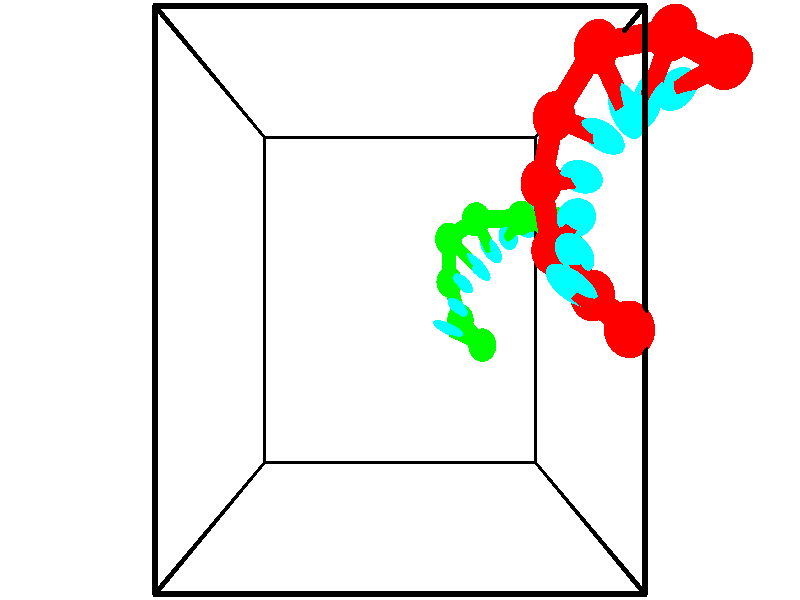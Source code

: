 // switches for output
#declare DRAW_BASES = 1; // possible values are 0, 1; only relevant for DNA ribbons
#declare DRAW_BASES_TYPE = 3; // possible values are 1, 2, 3; only relevant for DNA ribbons
#declare DRAW_FOG = 0; // set to 1 to enable fog

#include "colors.inc"

#include "transforms.inc"
background { rgb <1, 1, 1>}

#default {
   normal{
       ripples 0.25
       frequency 0.20
       turbulence 0.2
       lambda 5
   }
	finish {
		phong 0.1
		phong_size 40.
	}
}

// original window dimensions: 1024x640


// camera settings

camera {
	sky <-0, 1, 0>
	up <-0, 1, 0>
	right 1.6 * <1, 0, 0>
	location <2.5, 2.5, 11.1562>
	look_at <2.5, 2.5, 2.5>
	direction <0, 0, -8.6562>
	angle 67.0682
}


# declare cpy_camera_pos = <2.5, 2.5, 11.1562>;
# if (DRAW_FOG = 1)
fog {
	fog_type 2
	up vnormalize(cpy_camera_pos)
	color rgbt<1,1,1,0.3>
	distance 1e-5
	fog_alt 3e-3
	fog_offset 4
}
# end


// LIGHTS

# declare lum = 6;
global_settings {
	ambient_light rgb lum * <0.05, 0.05, 0.05>
	max_trace_level 15
}# declare cpy_direct_light_amount = 0.25;
light_source
{	1000 * <-1, -1, 1>,
	rgb lum * cpy_direct_light_amount
	parallel
}

light_source
{	1000 * <1, 1, -1>,
	rgb lum * cpy_direct_light_amount
	parallel
}

// strand 0

// nucleotide -1

// particle -1
sphere {
	<6.141593, 4.707911, 4.436167> 0.250000
	pigment { color rgbt <1,0,0,0> }
	no_shadow
}
cylinder {
	<5.982540, 4.668869, 4.071232>,  <5.887108, 4.645443, 3.852271>, 0.100000
	pigment { color rgbt <1,0,0,0> }
	no_shadow
}
cylinder {
	<5.982540, 4.668869, 4.071232>,  <6.141593, 4.707911, 4.436167>, 0.100000
	pigment { color rgbt <1,0,0,0> }
	no_shadow
}

// particle -1
sphere {
	<5.982540, 4.668869, 4.071232> 0.100000
	pigment { color rgbt <1,0,0,0> }
	no_shadow
}
sphere {
	0, 1
	scale<0.080000,0.200000,0.300000>
	matrix <-0.885228, -0.220759, 0.409436,
		-0.241370, 0.970432, 0.001377,
		-0.397634, -0.097607, -0.912338,
		5.863250, 4.639587, 3.797530>
	pigment { color rgbt <0,1,1,0> }
	no_shadow
}
cylinder {
	<5.505439, 4.958750, 4.486533>,  <6.141593, 4.707911, 4.436167>, 0.130000
	pigment { color rgbt <1,0,0,0> }
	no_shadow
}

// nucleotide -1

// particle -1
sphere {
	<5.505439, 4.958750, 4.486533> 0.250000
	pigment { color rgbt <1,0,0,0> }
	no_shadow
}
cylinder {
	<5.464973, 4.680565, 4.201971>,  <5.440694, 4.513654, 4.031233>, 0.100000
	pigment { color rgbt <1,0,0,0> }
	no_shadow
}
cylinder {
	<5.464973, 4.680565, 4.201971>,  <5.505439, 4.958750, 4.486533>, 0.100000
	pigment { color rgbt <1,0,0,0> }
	no_shadow
}

// particle -1
sphere {
	<5.464973, 4.680565, 4.201971> 0.100000
	pigment { color rgbt <1,0,0,0> }
	no_shadow
}
sphere {
	0, 1
	scale<0.080000,0.200000,0.300000>
	matrix <-0.889766, -0.256647, 0.377423,
		-0.445064, 0.671165, -0.592837,
		-0.101163, -0.695463, -0.711405,
		5.434625, 4.471926, 3.988549>
	pigment { color rgbt <0,1,1,0> }
	no_shadow
}
cylinder {
	<4.750754, 4.916571, 4.238269>,  <5.505439, 4.958750, 4.486533>, 0.130000
	pigment { color rgbt <1,0,0,0> }
	no_shadow
}

// nucleotide -1

// particle -1
sphere {
	<4.750754, 4.916571, 4.238269> 0.250000
	pigment { color rgbt <1,0,0,0> }
	no_shadow
}
cylinder {
	<4.961460, 4.579552, 4.193314>,  <5.087884, 4.377340, 4.166340>, 0.100000
	pigment { color rgbt <1,0,0,0> }
	no_shadow
}
cylinder {
	<4.961460, 4.579552, 4.193314>,  <4.750754, 4.916571, 4.238269>, 0.100000
	pigment { color rgbt <1,0,0,0> }
	no_shadow
}

// particle -1
sphere {
	<4.961460, 4.579552, 4.193314> 0.100000
	pigment { color rgbt <1,0,0,0> }
	no_shadow
}
sphere {
	0, 1
	scale<0.080000,0.200000,0.300000>
	matrix <-0.752049, -0.523589, 0.400344,
		-0.396155, -0.126366, -0.909447,
		0.526767, -0.842547, -0.112389,
		5.119490, 4.326787, 4.159597>
	pigment { color rgbt <0,1,1,0> }
	no_shadow
}
cylinder {
	<4.380184, 4.367389, 3.779750>,  <4.750754, 4.916571, 4.238269>, 0.130000
	pigment { color rgbt <1,0,0,0> }
	no_shadow
}

// nucleotide -1

// particle -1
sphere {
	<4.380184, 4.367389, 3.779750> 0.250000
	pigment { color rgbt <1,0,0,0> }
	no_shadow
}
cylinder {
	<4.627209, 4.193886, 4.042191>,  <4.775424, 4.089784, 4.199656>, 0.100000
	pigment { color rgbt <1,0,0,0> }
	no_shadow
}
cylinder {
	<4.627209, 4.193886, 4.042191>,  <4.380184, 4.367389, 3.779750>, 0.100000
	pigment { color rgbt <1,0,0,0> }
	no_shadow
}

// particle -1
sphere {
	<4.627209, 4.193886, 4.042191> 0.100000
	pigment { color rgbt <1,0,0,0> }
	no_shadow
}
sphere {
	0, 1
	scale<0.080000,0.200000,0.300000>
	matrix <-0.684257, -0.707624, 0.176243,
		0.387828, -0.557784, -0.733803,
		0.617562, -0.433758, 0.656103,
		4.812477, 4.063758, 4.239022>
	pigment { color rgbt <0,1,1,0> }
	no_shadow
}
cylinder {
	<4.254531, 3.711593, 3.648556>,  <4.380184, 4.367389, 3.779750>, 0.130000
	pigment { color rgbt <1,0,0,0> }
	no_shadow
}

// nucleotide -1

// particle -1
sphere {
	<4.254531, 3.711593, 3.648556> 0.250000
	pigment { color rgbt <1,0,0,0> }
	no_shadow
}
cylinder {
	<4.431309, 3.686600, 4.006501>,  <4.537375, 3.671604, 4.221269>, 0.100000
	pigment { color rgbt <1,0,0,0> }
	no_shadow
}
cylinder {
	<4.431309, 3.686600, 4.006501>,  <4.254531, 3.711593, 3.648556>, 0.100000
	pigment { color rgbt <1,0,0,0> }
	no_shadow
}

// particle -1
sphere {
	<4.431309, 3.686600, 4.006501> 0.100000
	pigment { color rgbt <1,0,0,0> }
	no_shadow
}
sphere {
	0, 1
	scale<0.080000,0.200000,0.300000>
	matrix <-0.625548, -0.736462, 0.257514,
		0.642943, -0.673587, -0.364561,
		0.441943, -0.062484, 0.894864,
		4.563892, 3.667855, 4.274961>
	pigment { color rgbt <0,1,1,0> }
	no_shadow
}
cylinder {
	<4.365276, 3.008345, 3.759656>,  <4.254531, 3.711593, 3.648556>, 0.130000
	pigment { color rgbt <1,0,0,0> }
	no_shadow
}

// nucleotide -1

// particle -1
sphere {
	<4.365276, 3.008345, 3.759656> 0.250000
	pigment { color rgbt <1,0,0,0> }
	no_shadow
}
cylinder {
	<4.424995, 3.153923, 4.127407>,  <4.460827, 3.241270, 4.348057>, 0.100000
	pigment { color rgbt <1,0,0,0> }
	no_shadow
}
cylinder {
	<4.424995, 3.153923, 4.127407>,  <4.365276, 3.008345, 3.759656>, 0.100000
	pigment { color rgbt <1,0,0,0> }
	no_shadow
}

// particle -1
sphere {
	<4.424995, 3.153923, 4.127407> 0.100000
	pigment { color rgbt <1,0,0,0> }
	no_shadow
}
sphere {
	0, 1
	scale<0.080000,0.200000,0.300000>
	matrix <-0.457437, -0.798896, 0.390535,
		0.876619, -0.478863, 0.047208,
		0.149298, 0.363945, 0.919377,
		4.469785, 3.263107, 4.403220>
	pigment { color rgbt <0,1,1,0> }
	no_shadow
}
cylinder {
	<4.739645, 2.543554, 4.126586>,  <4.365276, 3.008345, 3.759656>, 0.130000
	pigment { color rgbt <1,0,0,0> }
	no_shadow
}

// nucleotide -1

// particle -1
sphere {
	<4.739645, 2.543554, 4.126586> 0.250000
	pigment { color rgbt <1,0,0,0> }
	no_shadow
}
cylinder {
	<4.542290, 2.756584, 4.401667>,  <4.423877, 2.884403, 4.566715>, 0.100000
	pigment { color rgbt <1,0,0,0> }
	no_shadow
}
cylinder {
	<4.542290, 2.756584, 4.401667>,  <4.739645, 2.543554, 4.126586>, 0.100000
	pigment { color rgbt <1,0,0,0> }
	no_shadow
}

// particle -1
sphere {
	<4.542290, 2.756584, 4.401667> 0.100000
	pigment { color rgbt <1,0,0,0> }
	no_shadow
}
sphere {
	0, 1
	scale<0.080000,0.200000,0.300000>
	matrix <-0.326197, -0.846222, 0.421312,
		0.806328, -0.016456, 0.591240,
		-0.493387, 0.532577, 0.687700,
		4.394274, 2.916357, 4.607976>
	pigment { color rgbt <0,1,1,0> }
	no_shadow
}
cylinder {
	<4.891408, 2.245616, 4.855062>,  <4.739645, 2.543554, 4.126586>, 0.130000
	pigment { color rgbt <1,0,0,0> }
	no_shadow
}

// nucleotide -1

// particle -1
sphere {
	<4.891408, 2.245616, 4.855062> 0.250000
	pigment { color rgbt <1,0,0,0> }
	no_shadow
}
cylinder {
	<4.555428, 2.461441, 4.831898>,  <4.353839, 2.590936, 4.818000>, 0.100000
	pigment { color rgbt <1,0,0,0> }
	no_shadow
}
cylinder {
	<4.555428, 2.461441, 4.831898>,  <4.891408, 2.245616, 4.855062>, 0.100000
	pigment { color rgbt <1,0,0,0> }
	no_shadow
}

// particle -1
sphere {
	<4.555428, 2.461441, 4.831898> 0.100000
	pigment { color rgbt <1,0,0,0> }
	no_shadow
}
sphere {
	0, 1
	scale<0.080000,0.200000,0.300000>
	matrix <-0.501827, -0.731702, 0.461282,
		0.206519, 0.416515, 0.885362,
		-0.839952, 0.539562, -0.057908,
		4.303442, 2.623310, 4.814526>
	pigment { color rgbt <0,1,1,0> }
	no_shadow
}
// strand 1

// nucleotide -1

// particle -1
sphere {
	<3.984264, 1.822768, 0.262820> 0.250000
	pigment { color rgbt <0,1,0,0> }
	no_shadow
}
cylinder {
	<3.627060, 1.965622, 0.372357>,  <3.412738, 2.051334, 0.438080>, 0.100000
	pigment { color rgbt <0,1,0,0> }
	no_shadow
}
cylinder {
	<3.627060, 1.965622, 0.372357>,  <3.984264, 1.822768, 0.262820>, 0.100000
	pigment { color rgbt <0,1,0,0> }
	no_shadow
}

// particle -1
sphere {
	<3.627060, 1.965622, 0.372357> 0.100000
	pigment { color rgbt <0,1,0,0> }
	no_shadow
}
sphere {
	0, 1
	scale<0.080000,0.200000,0.300000>
	matrix <0.329633, 0.933329, -0.142266,
		-0.306393, -0.036777, -0.951194,
		-0.893009, 0.357134, 0.273843,
		3.359157, 2.072762, 0.454510>
	pigment { color rgbt <0,1,1,0> }
	no_shadow
}
cylinder {
	<3.650992, 2.183487, -0.342920>,  <3.984264, 1.822768, 0.262820>, 0.130000
	pigment { color rgbt <0,1,0,0> }
	no_shadow
}

// nucleotide -1

// particle -1
sphere {
	<3.650992, 2.183487, -0.342920> 0.250000
	pigment { color rgbt <0,1,0,0> }
	no_shadow
}
cylinder {
	<3.585213, 2.301369, 0.033612>,  <3.545745, 2.372098, 0.259532>, 0.100000
	pigment { color rgbt <0,1,0,0> }
	no_shadow
}
cylinder {
	<3.585213, 2.301369, 0.033612>,  <3.650992, 2.183487, -0.342920>, 0.100000
	pigment { color rgbt <0,1,0,0> }
	no_shadow
}

// particle -1
sphere {
	<3.585213, 2.301369, 0.033612> 0.100000
	pigment { color rgbt <0,1,0,0> }
	no_shadow
}
sphere {
	0, 1
	scale<0.080000,0.200000,0.300000>
	matrix <0.515674, 0.839210, -0.172646,
		-0.840855, 0.457028, -0.289979,
		-0.164450, 0.294705, 0.941332,
		3.535878, 2.389780, 0.316012>
	pigment { color rgbt <0,1,1,0> }
	no_shadow
}
cylinder {
	<3.452469, 2.787822, -0.457656>,  <3.650992, 2.183487, -0.342920>, 0.130000
	pigment { color rgbt <0,1,0,0> }
	no_shadow
}

// nucleotide -1

// particle -1
sphere {
	<3.452469, 2.787822, -0.457656> 0.250000
	pigment { color rgbt <0,1,0,0> }
	no_shadow
}
cylinder {
	<3.560280, 2.766022, -0.073076>,  <3.624966, 2.752942, 0.157672>, 0.100000
	pigment { color rgbt <0,1,0,0> }
	no_shadow
}
cylinder {
	<3.560280, 2.766022, -0.073076>,  <3.452469, 2.787822, -0.457656>, 0.100000
	pigment { color rgbt <0,1,0,0> }
	no_shadow
}

// particle -1
sphere {
	<3.560280, 2.766022, -0.073076> 0.100000
	pigment { color rgbt <0,1,0,0> }
	no_shadow
}
sphere {
	0, 1
	scale<0.080000,0.200000,0.300000>
	matrix <0.681848, 0.715829, -0.150568,
		-0.680028, 0.696145, 0.230096,
		0.269527, -0.054500, 0.961449,
		3.641138, 2.749672, 0.215359>
	pigment { color rgbt <0,1,1,0> }
	no_shadow
}
cylinder {
	<3.400365, 3.445596, -0.044552>,  <3.452469, 2.787822, -0.457656>, 0.130000
	pigment { color rgbt <0,1,0,0> }
	no_shadow
}

// nucleotide -1

// particle -1
sphere {
	<3.400365, 3.445596, -0.044552> 0.250000
	pigment { color rgbt <0,1,0,0> }
	no_shadow
}
cylinder {
	<3.694244, 3.192528, 0.053383>,  <3.870572, 3.040687, 0.112144>, 0.100000
	pigment { color rgbt <0,1,0,0> }
	no_shadow
}
cylinder {
	<3.694244, 3.192528, 0.053383>,  <3.400365, 3.445596, -0.044552>, 0.100000
	pigment { color rgbt <0,1,0,0> }
	no_shadow
}

// particle -1
sphere {
	<3.694244, 3.192528, 0.053383> 0.100000
	pigment { color rgbt <0,1,0,0> }
	no_shadow
}
sphere {
	0, 1
	scale<0.080000,0.200000,0.300000>
	matrix <0.677783, 0.669267, -0.304453,
		0.028757, 0.389628, 0.920523,
		0.734699, -0.632670, 0.244837,
		3.914654, 3.002727, 0.126834>
	pigment { color rgbt <0,1,1,0> }
	no_shadow
}
cylinder {
	<3.837932, 3.684342, 0.513449>,  <3.400365, 3.445596, -0.044552>, 0.130000
	pigment { color rgbt <0,1,0,0> }
	no_shadow
}

// nucleotide -1

// particle -1
sphere {
	<3.837932, 3.684342, 0.513449> 0.250000
	pigment { color rgbt <0,1,0,0> }
	no_shadow
}
cylinder {
	<4.029182, 3.445007, 0.256268>,  <4.143933, 3.301407, 0.101959>, 0.100000
	pigment { color rgbt <0,1,0,0> }
	no_shadow
}
cylinder {
	<4.029182, 3.445007, 0.256268>,  <3.837932, 3.684342, 0.513449>, 0.100000
	pigment { color rgbt <0,1,0,0> }
	no_shadow
}

// particle -1
sphere {
	<4.029182, 3.445007, 0.256268> 0.100000
	pigment { color rgbt <0,1,0,0> }
	no_shadow
}
sphere {
	0, 1
	scale<0.080000,0.200000,0.300000>
	matrix <0.524149, 0.781786, -0.337755,
		0.704742, -0.175514, 0.687410,
		0.478127, -0.598336, -0.642953,
		4.172621, 3.265507, 0.063382>
	pigment { color rgbt <0,1,1,0> }
	no_shadow
}
cylinder {
	<4.613925, 3.693356, 0.614159>,  <3.837932, 3.684342, 0.513449>, 0.130000
	pigment { color rgbt <0,1,0,0> }
	no_shadow
}

// nucleotide -1

// particle -1
sphere {
	<4.613925, 3.693356, 0.614159> 0.250000
	pigment { color rgbt <0,1,0,0> }
	no_shadow
}
cylinder {
	<4.551537, 3.562782, 0.241254>,  <4.514103, 3.484438, 0.017511>, 0.100000
	pigment { color rgbt <0,1,0,0> }
	no_shadow
}
cylinder {
	<4.551537, 3.562782, 0.241254>,  <4.613925, 3.693356, 0.614159>, 0.100000
	pigment { color rgbt <0,1,0,0> }
	no_shadow
}

// particle -1
sphere {
	<4.551537, 3.562782, 0.241254> 0.100000
	pigment { color rgbt <0,1,0,0> }
	no_shadow
}
sphere {
	0, 1
	scale<0.080000,0.200000,0.300000>
	matrix <0.725287, 0.602863, -0.332437,
		0.670545, -0.728009, 0.142728,
		-0.155972, -0.326433, -0.932263,
		4.504745, 3.464852, -0.038425>
	pigment { color rgbt <0,1,1,0> }
	no_shadow
}
cylinder {
	<5.275671, 3.629743, 0.380522>,  <4.613925, 3.693356, 0.614159>, 0.130000
	pigment { color rgbt <0,1,0,0> }
	no_shadow
}

// nucleotide -1

// particle -1
sphere {
	<5.275671, 3.629743, 0.380522> 0.250000
	pigment { color rgbt <0,1,0,0> }
	no_shadow
}
cylinder {
	<5.049889, 3.648094, 0.050847>,  <4.914419, 3.659105, -0.146958>, 0.100000
	pigment { color rgbt <0,1,0,0> }
	no_shadow
}
cylinder {
	<5.049889, 3.648094, 0.050847>,  <5.275671, 3.629743, 0.380522>, 0.100000
	pigment { color rgbt <0,1,0,0> }
	no_shadow
}

// particle -1
sphere {
	<5.049889, 3.648094, 0.050847> 0.100000
	pigment { color rgbt <0,1,0,0> }
	no_shadow
}
sphere {
	0, 1
	scale<0.080000,0.200000,0.300000>
	matrix <0.753069, 0.437513, -0.491395,
		0.338047, -0.898041, -0.281508,
		-0.564456, 0.045880, -0.824187,
		4.880552, 3.661858, -0.196409>
	pigment { color rgbt <0,1,1,0> }
	no_shadow
}
cylinder {
	<5.682876, 3.362861, -0.200524>,  <5.275671, 3.629743, 0.380522>, 0.130000
	pigment { color rgbt <0,1,0,0> }
	no_shadow
}

// nucleotide -1

// particle -1
sphere {
	<5.682876, 3.362861, -0.200524> 0.250000
	pigment { color rgbt <0,1,0,0> }
	no_shadow
}
cylinder {
	<5.400772, 3.615631, -0.329074>,  <5.231510, 3.767293, -0.406204>, 0.100000
	pigment { color rgbt <0,1,0,0> }
	no_shadow
}
cylinder {
	<5.400772, 3.615631, -0.329074>,  <5.682876, 3.362861, -0.200524>, 0.100000
	pigment { color rgbt <0,1,0,0> }
	no_shadow
}

// particle -1
sphere {
	<5.400772, 3.615631, -0.329074> 0.100000
	pigment { color rgbt <0,1,0,0> }
	no_shadow
}
sphere {
	0, 1
	scale<0.080000,0.200000,0.300000>
	matrix <0.679508, 0.473245, -0.560632,
		-0.202188, -0.613767, -0.763158,
		-0.705258, 0.631925, -0.321375,
		5.189195, 3.805208, -0.425486>
	pigment { color rgbt <0,1,1,0> }
	no_shadow
}
// box output
cylinder {
	<0.000000, 0.000000, 0.000000>,  <5.000000, 0.000000, 0.000000>, 0.025000
	pigment { color rgbt <0,0,0,0> }
	no_shadow
}
cylinder {
	<0.000000, 0.000000, 0.000000>,  <0.000000, 5.000000, 0.000000>, 0.025000
	pigment { color rgbt <0,0,0,0> }
	no_shadow
}
cylinder {
	<0.000000, 0.000000, 0.000000>,  <0.000000, 0.000000, 5.000000>, 0.025000
	pigment { color rgbt <0,0,0,0> }
	no_shadow
}
cylinder {
	<5.000000, 5.000000, 5.000000>,  <0.000000, 5.000000, 5.000000>, 0.025000
	pigment { color rgbt <0,0,0,0> }
	no_shadow
}
cylinder {
	<5.000000, 5.000000, 5.000000>,  <5.000000, 0.000000, 5.000000>, 0.025000
	pigment { color rgbt <0,0,0,0> }
	no_shadow
}
cylinder {
	<5.000000, 5.000000, 5.000000>,  <5.000000, 5.000000, 0.000000>, 0.025000
	pigment { color rgbt <0,0,0,0> }
	no_shadow
}
cylinder {
	<0.000000, 0.000000, 5.000000>,  <0.000000, 5.000000, 5.000000>, 0.025000
	pigment { color rgbt <0,0,0,0> }
	no_shadow
}
cylinder {
	<0.000000, 0.000000, 5.000000>,  <5.000000, 0.000000, 5.000000>, 0.025000
	pigment { color rgbt <0,0,0,0> }
	no_shadow
}
cylinder {
	<5.000000, 5.000000, 0.000000>,  <0.000000, 5.000000, 0.000000>, 0.025000
	pigment { color rgbt <0,0,0,0> }
	no_shadow
}
cylinder {
	<5.000000, 5.000000, 0.000000>,  <5.000000, 0.000000, 0.000000>, 0.025000
	pigment { color rgbt <0,0,0,0> }
	no_shadow
}
cylinder {
	<5.000000, 0.000000, 5.000000>,  <5.000000, 0.000000, 0.000000>, 0.025000
	pigment { color rgbt <0,0,0,0> }
	no_shadow
}
cylinder {
	<0.000000, 5.000000, 0.000000>,  <0.000000, 5.000000, 5.000000>, 0.025000
	pigment { color rgbt <0,0,0,0> }
	no_shadow
}
// end of box output
